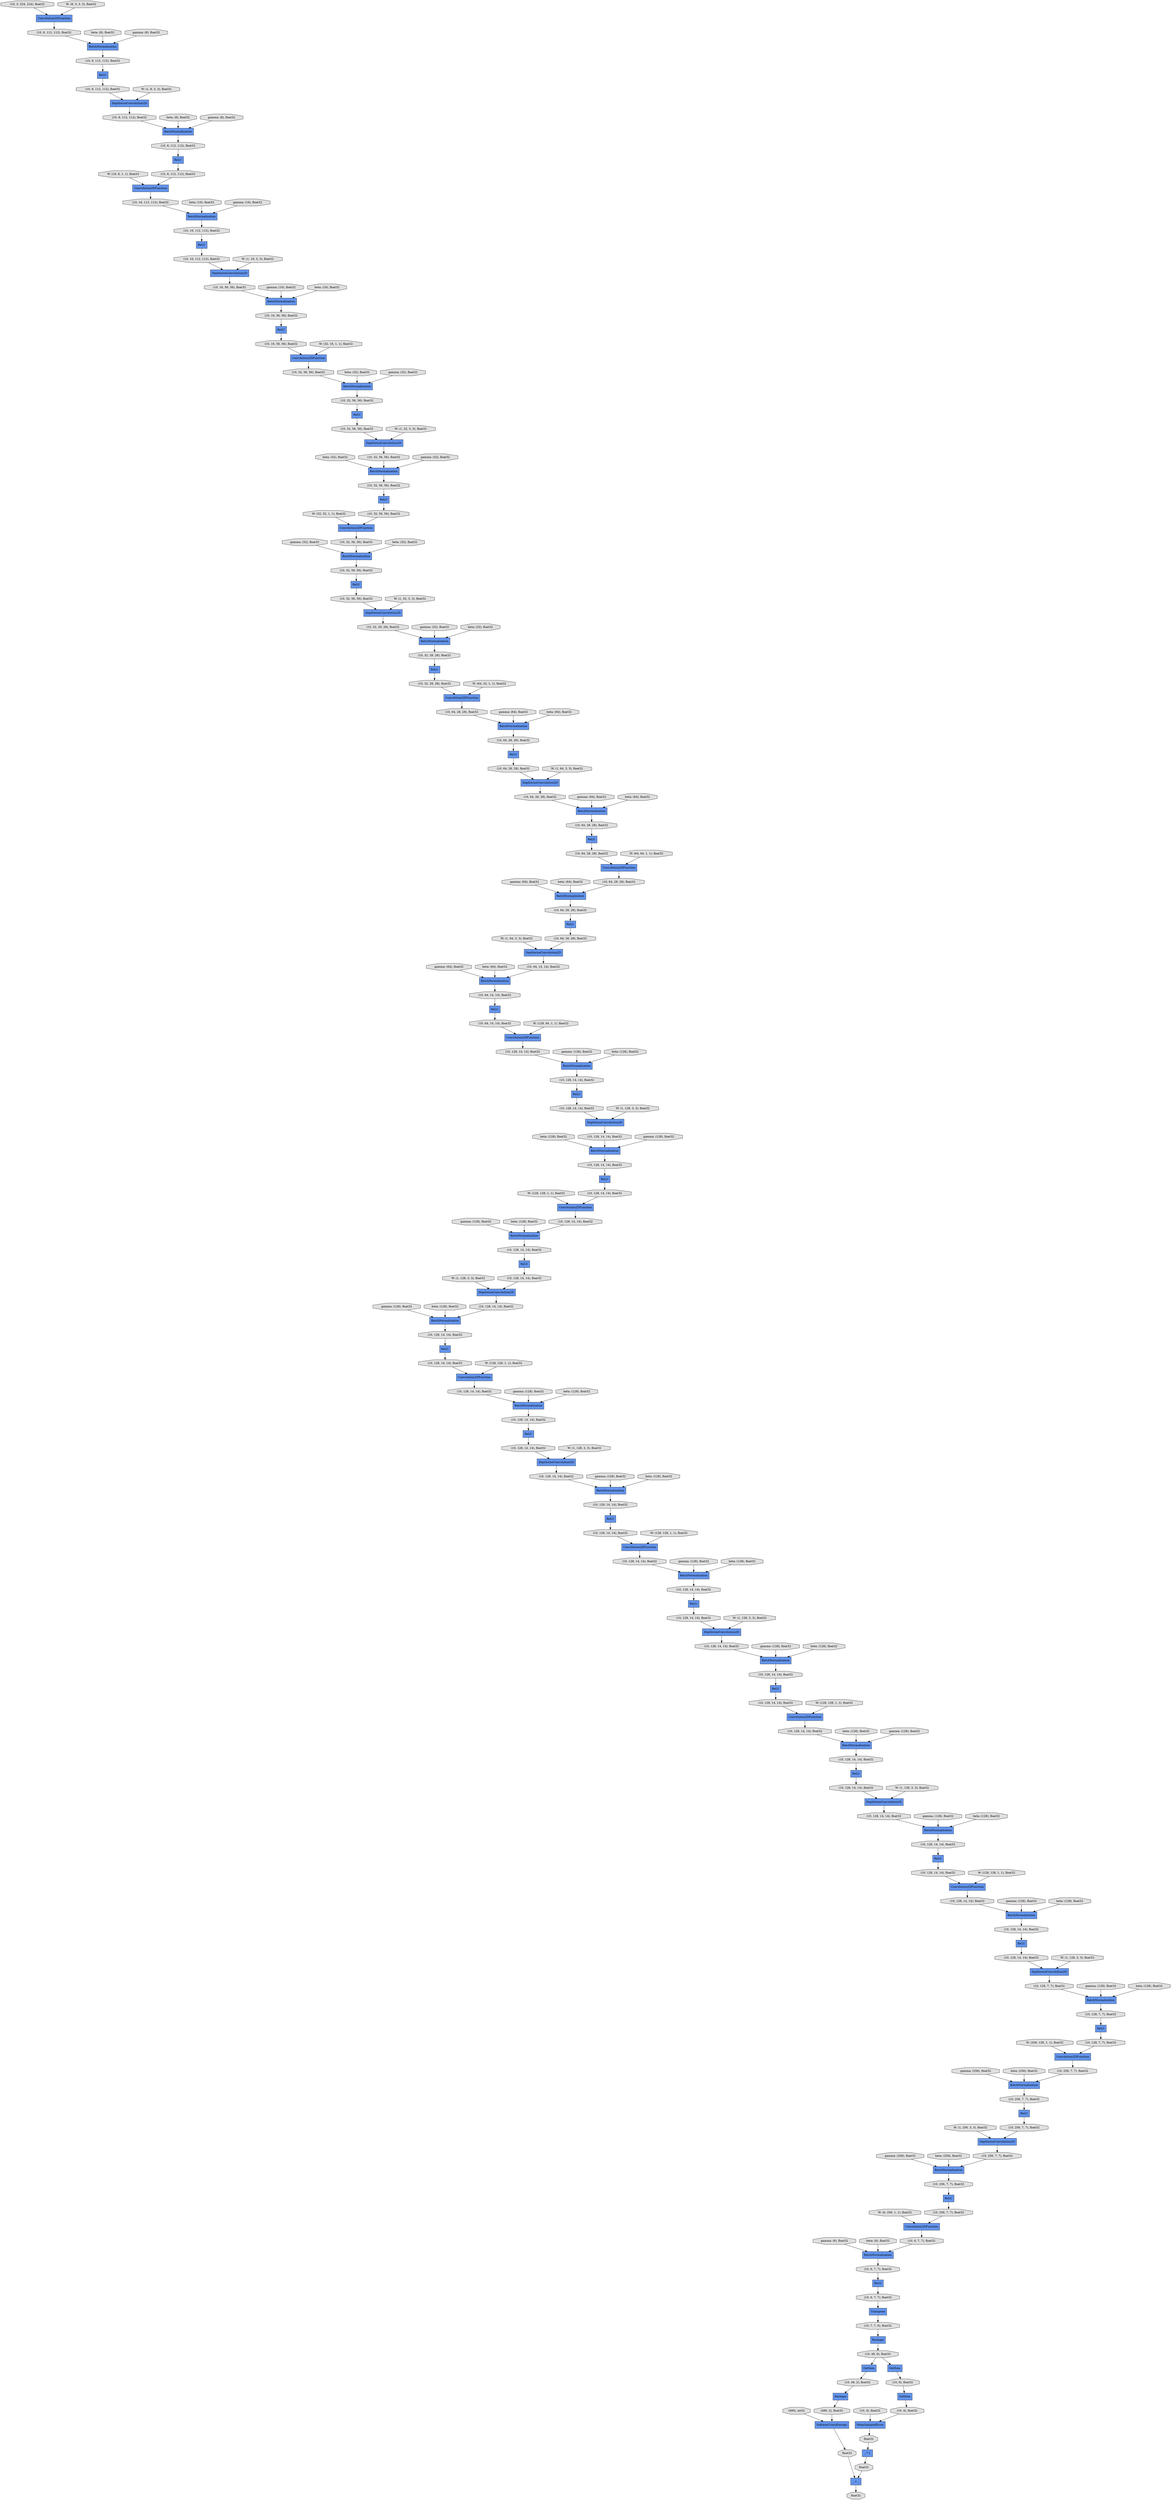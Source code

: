 digraph graphname{rankdir=TB;139786612949120 [style="filled",shape="octagon",label="(10, 128, 7, 7), float32",fillcolor="#E0E0E0"];139786612924544 [style="filled",shape="record",label="DepthwiseConvolution2D",fillcolor="#6495ED"];139786703413376 [style="filled",shape="record",label="DepthwiseConvolution2D",fillcolor="#6495ED"];139786703544504 [style="filled",shape="record",label="DepthwiseConvolution2D",fillcolor="#6495ED"];139786612924656 [style="filled",shape="octagon",label="(10, 128, 14, 14), float32",fillcolor="#E0E0E0"];139786704584944 [style="filled",shape="octagon",label="beta: (128), float32",fillcolor="#E0E0E0"];139786703470832 [style="filled",shape="octagon",label="(10, 16, 56, 56), float32",fillcolor="#E0E0E0"];139786703544616 [style="filled",shape="octagon",label="(10, 128, 14, 14), float32",fillcolor="#E0E0E0"];139786703520040 [style="filled",shape="record",label="DepthwiseConvolution2D",fillcolor="#6495ED"];139786703470888 [style="filled",shape="record",label="Convolution2DFunction",fillcolor="#6495ED"];139786703413488 [style="filled",shape="octagon",label="(10, 8, 112, 112), float32",fillcolor="#E0E0E0"];139786612949344 [style="filled",shape="octagon",label="(10, 256, 7, 7), float32",fillcolor="#E0E0E0"];139786703520152 [style="filled",shape="octagon",label="(10, 64, 14, 14), float32",fillcolor="#E0E0E0"];139786704363928 [style="filled",shape="octagon",label="gamma: (64), float32",fillcolor="#E0E0E0"];139786612949456 [style="filled",shape="octagon",label="(10, 256, 7, 7), float32",fillcolor="#E0E0E0"];139786612924880 [style="filled",shape="octagon",label="(10, 128, 14, 14), float32",fillcolor="#E0E0E0"];139786612949512 [style="filled",shape="record",label="ReLU",fillcolor="#6495ED"];139786703544840 [style="filled",shape="octagon",label="(10, 128, 14, 14), float32",fillcolor="#E0E0E0"];139786704585224 [style="filled",shape="octagon",label="W: (128, 128, 1, 1), float32",fillcolor="#E0E0E0"];139786612949568 [style="filled",shape="record",label="BatchNormalization",fillcolor="#6495ED"];139786612924992 [style="filled",shape="octagon",label="(10, 128, 14, 14), float32",fillcolor="#E0E0E0"];139786703471168 [style="filled",shape="record",label="DepthwiseConvolution2D",fillcolor="#6495ED"];139786612925048 [style="filled",shape="record",label="ReLU",fillcolor="#6495ED"];139786703544952 [style="filled",shape="octagon",label="(10, 128, 14, 14), float32",fillcolor="#E0E0E0"];139786703520376 [style="filled",shape="octagon",label="(10, 128, 14, 14), float32",fillcolor="#E0E0E0"];139786703413880 [style="filled",shape="octagon",label="(10, 8, 112, 112), float32",fillcolor="#E0E0E0"];139786612949680 [style="filled",shape="record",label="BatchNormalization",fillcolor="#6495ED"];139786612925104 [style="filled",shape="record",label="BatchNormalization",fillcolor="#6495ED"];139786703545008 [style="filled",shape="record",label="ReLU",fillcolor="#6495ED"];139786703545064 [style="filled",shape="record",label="BatchNormalization",fillcolor="#6495ED"];139786703520488 [style="filled",shape="octagon",label="(10, 128, 14, 14), float32",fillcolor="#E0E0E0"];139786703471280 [style="filled",shape="octagon",label="(10, 16, 56, 56), float32",fillcolor="#E0E0E0"];139786703520544 [style="filled",shape="record",label="ReLU",fillcolor="#6495ED"];139786704364320 [style="filled",shape="octagon",label="beta: (64), float32",fillcolor="#E0E0E0"];139786703520600 [style="filled",shape="record",label="BatchNormalization",fillcolor="#6495ED"];139786703471504 [style="filled",shape="octagon",label="(10, 32, 56, 56), float32",fillcolor="#E0E0E0"];139786612949960 [style="filled",shape="record",label="Transpose",fillcolor="#6495ED"];139786704585672 [style="filled",shape="octagon",label="gamma: (128), float32",fillcolor="#E0E0E0"];139786703471616 [style="filled",shape="octagon",label="(10, 32, 56, 56), float32",fillcolor="#E0E0E0"];139786612950072 [style="filled",shape="octagon",label="(10, 256, 7, 7), float32",fillcolor="#E0E0E0"];139786703471672 [style="filled",shape="record",label="ReLU",fillcolor="#6495ED"];139786704364656 [style="filled",shape="octagon",label="W: (1, 64, 3, 3), float32",fillcolor="#E0E0E0"];139786703471728 [style="filled",shape="record",label="BatchNormalization",fillcolor="#6495ED"];139786612925608 [style="filled",shape="octagon",label="(10, 128, 14, 14), float32",fillcolor="#E0E0E0"];139786703545568 [style="filled",shape="octagon",label="(10, 128, 14, 14), float32",fillcolor="#E0E0E0"];139785203582176 [style="filled",shape="octagon",label="gamma: (32), float32",fillcolor="#E0E0E0"];139786612950352 [style="filled",shape="octagon",label="(10, 256, 7, 7), float32",fillcolor="#E0E0E0"];139786612925776 [style="filled",shape="record",label="BatchNormalization",fillcolor="#6495ED"];139786704586064 [style="filled",shape="octagon",label="beta: (128), float32",fillcolor="#E0E0E0"];139786612950408 [style="filled",shape="record",label="ReLU",fillcolor="#6495ED"];139786703545736 [style="filled",shape="record",label="BatchNormalization",fillcolor="#6495ED"];139786703521104 [style="filled",shape="octagon",label="(10, 128, 14, 14), float32",fillcolor="#E0E0E0"];139786703521216 [style="filled",shape="record",label="BatchNormalization",fillcolor="#6495ED"];139786612950576 [style="filled",shape="octagon",label="(10, 256, 7, 7), float32",fillcolor="#E0E0E0"];139786612926000 [style="filled",shape="octagon",label="(10, 128, 14, 14), float32",fillcolor="#E0E0E0"];139786704365104 [style="filled",shape="octagon",label="gamma: (64), float32",fillcolor="#E0E0E0"];139786612950632 [style="filled",shape="record",label="Convolution2DFunction",fillcolor="#6495ED"];139786612926056 [style="filled",shape="record",label="ReLU",fillcolor="#6495ED"];139786703545960 [style="filled",shape="octagon",label="(10, 128, 14, 14), float32",fillcolor="#E0E0E0"];139786703472232 [style="filled",shape="octagon",label="(10, 32, 56, 56), float32",fillcolor="#E0E0E0"];139786703546016 [style="filled",shape="record",label="ReLU",fillcolor="#6495ED"];139786704586400 [style="filled",shape="octagon",label="W: (1, 128, 3, 3), float32",fillcolor="#E0E0E0"];139786703521440 [style="filled",shape="octagon",label="(10, 128, 14, 14), float32",fillcolor="#E0E0E0"];139786703521496 [style="filled",shape="record",label="ReLU",fillcolor="#6495ED"];139785203582680 [style="filled",shape="octagon",label="beta: (32), float32",fillcolor="#E0E0E0"];139786703415000 [style="filled",shape="record",label="BatchNormalization",fillcolor="#6495ED"];139786612926224 [style="filled",shape="octagon",label="(10, 128, 14, 14), float32",fillcolor="#E0E0E0"];139786703472400 [style="filled",shape="record",label="BatchNormalization",fillcolor="#6495ED"];139786612926280 [style="filled",shape="record",label="Convolution2DFunction",fillcolor="#6495ED"];139786703546184 [style="filled",shape="octagon",label="(10, 128, 14, 14), float32",fillcolor="#E0E0E0"];139786703546240 [style="filled",shape="record",label="Convolution2DFunction",fillcolor="#6495ED"];139786703521664 [style="filled",shape="octagon",label="(10, 128, 14, 14), float32",fillcolor="#E0E0E0"];139786703521720 [style="filled",shape="record",label="Convolution2DFunction",fillcolor="#6495ED"];139786704365496 [style="filled",shape="octagon",label="beta: (64), float32",fillcolor="#E0E0E0"];139785203582904 [style="filled",shape="octagon",label="W: (32, 32, 1, 1), float32",fillcolor="#E0E0E0"];139786612951024 [style="filled",shape="octagon",label="(10, 256, 7, 7), float32",fillcolor="#E0E0E0"];139786703472624 [style="filled",shape="octagon",label="(10, 32, 56, 56), float32",fillcolor="#E0E0E0"];139786703415280 [style="filled",shape="octagon",label="(10, 8, 112, 112), float32",fillcolor="#E0E0E0"];139786782500904 [style="filled",shape="record",label="GetItem",fillcolor="#6495ED"];139786703472680 [style="filled",shape="record",label="ReLU",fillcolor="#6495ED"];139786703415336 [style="filled",shape="record",label="ReLU",fillcolor="#6495ED"];139786612926560 [style="filled",shape="record",label="DepthwiseConvolution2D",fillcolor="#6495ED"];139786704586848 [style="filled",shape="octagon",label="gamma: (128), float32",fillcolor="#E0E0E0"];139786703546520 [style="filled",shape="record",label="DepthwiseConvolution2D",fillcolor="#6495ED"];139786612951248 [style="filled",shape="octagon",label="(10, 6, 7, 7), float32",fillcolor="#E0E0E0"];139786612926672 [style="filled",shape="octagon",label="(10, 128, 14, 14), float32",fillcolor="#E0E0E0"];139786703522000 [style="filled",shape="record",label="DepthwiseConvolution2D",fillcolor="#6495ED"];139786703546632 [style="filled",shape="octagon",label="(10, 128, 14, 14), float32",fillcolor="#E0E0E0"];139786704365776 [style="filled",shape="octagon",label="W: (128, 64, 1, 1), float32",fillcolor="#E0E0E0"];139786703472904 [style="filled",shape="record",label="Convolution2DFunction",fillcolor="#6495ED"];139786703472848 [style="filled",shape="octagon",label="(10, 32, 56, 56), float32",fillcolor="#E0E0E0"];139786703522112 [style="filled",shape="octagon",label="(10, 128, 14, 14), float32",fillcolor="#E0E0E0"];139786703415560 [style="filled",shape="record",label="Convolution2DFunction",fillcolor="#6495ED"];139786703415504 [style="filled",shape="octagon",label="(10, 8, 112, 112), float32",fillcolor="#E0E0E0"];139786612951416 [style="filled",shape="octagon",label="(10, 6, 7, 7), float32",fillcolor="#E0E0E0"];139786612951472 [style="filled",shape="record",label="ReLU",fillcolor="#6495ED"];139786612926896 [style="filled",shape="octagon",label="(10, 128, 14, 14), float32",fillcolor="#E0E0E0"];139786612951528 [style="filled",shape="record",label="BatchNormalization",fillcolor="#6495ED"];139786703546856 [style="filled",shape="octagon",label="(10, 128, 14, 14), float32",fillcolor="#E0E0E0"];139786704587240 [style="filled",shape="octagon",label="beta: (128), float32",fillcolor="#E0E0E0"];139786612927008 [style="filled",shape="octagon",label="(10, 128, 14, 14), float32",fillcolor="#E0E0E0"];139786703522336 [style="filled",shape="octagon",label="(10, 128, 14, 14), float32",fillcolor="#E0E0E0"];139786703473184 [style="filled",shape="record",label="DepthwiseConvolution2D",fillcolor="#6495ED"];139786612951640 [style="filled",shape="octagon",label="(10, 7, 7, 6), float32",fillcolor="#E0E0E0"];139786612927064 [style="filled",shape="record",label="ReLU",fillcolor="#6495ED"];139786703546968 [style="filled",shape="octagon",label="(10, 128, 14, 14), float32",fillcolor="#E0E0E0"];139786703415840 [style="filled",shape="record",label="DepthwiseConvolution2D",fillcolor="#6495ED"];139786612927120 [style="filled",shape="record",label="BatchNormalization",fillcolor="#6495ED"];139786703547024 [style="filled",shape="record",label="ReLU",fillcolor="#6495ED"];139786703522448 [style="filled",shape="octagon",label="(10, 128, 14, 14), float32",fillcolor="#E0E0E0"];139786703547080 [style="filled",shape="record",label="BatchNormalization",fillcolor="#6495ED"];139786703522504 [style="filled",shape="record",label="ReLU",fillcolor="#6495ED"];139786704366224 [style="filled",shape="octagon",label="gamma: (128), float32",fillcolor="#E0E0E0"];139786703473296 [style="filled",shape="octagon",label="(10, 32, 56, 56), float32",fillcolor="#E0E0E0"];139786612927232 [style="filled",shape="record",label="BatchNormalization",fillcolor="#6495ED"];139786704587520 [style="filled",shape="octagon",label="W: (128, 128, 1, 1), float32",fillcolor="#E0E0E0"];139786703522560 [style="filled",shape="record",label="BatchNormalization",fillcolor="#6495ED"];139786612951920 [style="filled",shape="record",label="Reshape",fillcolor="#6495ED"];139786703473520 [style="filled",shape="octagon",label="(10, 32, 56, 56), float32",fillcolor="#E0E0E0"];139786703416176 [style="filled",shape="octagon",label="(10, 16, 112, 112), float32",fillcolor="#E0E0E0"];139786612952032 [style="filled",shape="octagon",label="(10, 6, 7, 7), float32",fillcolor="#E0E0E0"];139786703473632 [style="filled",shape="octagon",label="(10, 32, 56, 56), float32",fillcolor="#E0E0E0"];139786703416288 [style="filled",shape="octagon",label="(10, 16, 112, 112), float32",fillcolor="#E0E0E0"];139786704366616 [style="filled",shape="octagon",label="beta: (128), float32",fillcolor="#E0E0E0"];139786703473688 [style="filled",shape="record",label="ReLU",fillcolor="#6495ED"];139786703416344 [style="filled",shape="record",label="ReLU",fillcolor="#6495ED"];139786703473744 [style="filled",shape="record",label="BatchNormalization",fillcolor="#6495ED"];139786703416400 [style="filled",shape="record",label="BatchNormalization",fillcolor="#6495ED"];139786612927624 [style="filled",shape="octagon",label="(10, 128, 14, 14), float32",fillcolor="#E0E0E0"];139786703547584 [style="filled",shape="octagon",label="(10, 128, 14, 14), float32",fillcolor="#E0E0E0"];139786704587968 [style="filled",shape="octagon",label="gamma: (128), float32",fillcolor="#E0E0E0"];139786703473856 [style="filled",shape="record",label="BatchNormalization",fillcolor="#6495ED"];139786612952312 [style="filled",shape="octagon",label="(10, 49, 6), float32",fillcolor="#E0E0E0"];139786703523064 [style="filled",shape="octagon",label="(10, 128, 14, 14), float32",fillcolor="#E0E0E0"];139786612952368 [style="filled",shape="record",label="GetItem",fillcolor="#6495ED"];139786703547696 [style="filled",shape="record",label="BatchNormalization",fillcolor="#6495ED"];139786703523176 [style="filled",shape="record",label="BatchNormalization",fillcolor="#6495ED"];139786704366952 [style="filled",shape="octagon",label="W: (1, 128, 3, 3), float32",fillcolor="#E0E0E0"];139786703326568 [style="filled",shape="record",label="BatchNormalization",fillcolor="#6495ED"];139786612952480 [style="filled",shape="record",label="Reshape",fillcolor="#6495ED"];139786612927904 [style="filled",shape="octagon",label="(10, 128, 7, 7), float32",fillcolor="#E0E0E0"];139786612927960 [style="filled",shape="record",label="ReLU",fillcolor="#6495ED"];139786703326680 [style="filled",shape="record",label="Convolution2DFunction",fillcolor="#6495ED"];139786703547920 [style="filled",shape="octagon",label="(10, 128, 14, 14), float32",fillcolor="#E0E0E0"];139786703326736 [style="filled",shape="octagon",label="(10, 3, 224, 224), float32",fillcolor="#E0E0E0"];139786703547976 [style="filled",shape="record",label="ReLU",fillcolor="#6495ED"];139786704588360 [style="filled",shape="octagon",label="beta: (128), float32",fillcolor="#E0E0E0"];139786703523400 [style="filled",shape="octagon",label="(10, 128, 14, 14), float32",fillcolor="#E0E0E0"];139786703474248 [style="filled",shape="octagon",label="(10, 32, 56, 56), float32",fillcolor="#E0E0E0"];139786612952704 [style="filled",shape="octagon",label="(10, 49, 2), float32",fillcolor="#E0E0E0"];139786612928128 [style="filled",shape="octagon",label="(10, 128, 7, 7), float32",fillcolor="#E0E0E0"];139786703523456 [style="filled",shape="record",label="ReLU",fillcolor="#6495ED"];139786612928184 [style="filled",shape="record",label="Convolution2DFunction",fillcolor="#6495ED"];139786703416904 [style="filled",shape="octagon",label="(10, 16, 112, 112), float32",fillcolor="#E0E0E0"];139786703548144 [style="filled",shape="octagon",label="(10, 128, 14, 14), float32",fillcolor="#E0E0E0"];139786703417072 [style="filled",shape="record",label="BatchNormalization",fillcolor="#6495ED"];139786703548200 [style="filled",shape="record",label="Convolution2DFunction",fillcolor="#6495ED"];139786703523624 [style="filled",shape="octagon",label="(10, 128, 14, 14), float32",fillcolor="#E0E0E0"];139786704367400 [style="filled",shape="octagon",label="gamma: (128), float32",fillcolor="#E0E0E0"];139786703327016 [style="filled",shape="record",label="ReLU",fillcolor="#6495ED"];139786612952928 [style="filled",shape="record",label="SoftmaxCrossEntropy",fillcolor="#6495ED"];139786703523680 [style="filled",shape="record",label="Convolution2DFunction",fillcolor="#6495ED"];139786703474528 [style="filled",shape="octagon",label="(10, 32, 28, 28), float32",fillcolor="#E0E0E0"];139786704588696 [style="filled",shape="octagon",label="W: (1, 128, 3, 3), float32",fillcolor="#E0E0E0"];139786703474584 [style="filled",shape="record",label="ReLU",fillcolor="#6495ED"];139786703417240 [style="filled",shape="octagon",label="(10, 16, 56, 56), float32",fillcolor="#E0E0E0"];139786703327072 [style="filled",shape="octagon",label="(10, 8, 112, 112), float32",fillcolor="#E0E0E0"];139786612928464 [style="filled",shape="record",label="DepthwiseConvolution2D",fillcolor="#6495ED"];139786612953040 [style="filled",shape="octagon",label="(490, 2), float32",fillcolor="#E0E0E0"];139786703417296 [style="filled",shape="record",label="ReLU",fillcolor="#6495ED"];139786612977848 [style="filled",shape="octagon",label="(490), int32",fillcolor="#E0E0E0"];139786704097464 [style="filled",shape="octagon",label="beta: (128), float32",fillcolor="#E0E0E0"];139786703491256 [style="filled",shape="octagon",label="(10, 32, 28, 28), float32",fillcolor="#E0E0E0"];139786703491312 [style="filled",shape="record",label="Convolution2DFunction",fillcolor="#6495ED"];139786704400624 [style="filled",shape="octagon",label="beta: (32), float32",fillcolor="#E0E0E0"];139786704114016 [style="filled",shape="octagon",label="gamma: (256), float32",fillcolor="#E0E0E0"];139786704605592 [style="filled",shape="octagon",label="gamma: (128), float32",fillcolor="#E0E0E0"];139786703491536 [style="filled",shape="record",label="DepthwiseConvolution2D",fillcolor="#6495ED"];139786704097800 [style="filled",shape="octagon",label="W: (1, 128, 3, 3), float32",fillcolor="#E0E0E0"];139786703491648 [style="filled",shape="octagon",label="(10, 32, 28, 28), float32",fillcolor="#E0E0E0"];139786704400960 [style="filled",shape="octagon",label="W: (1, 32, 3, 3), float32",fillcolor="#E0E0E0"];139786704712368 [style="filled",shape="octagon",label="W: (1, 8, 3, 3), float32",fillcolor="#E0E0E0"];139786704114408 [style="filled",shape="octagon",label="beta: (256), float32",fillcolor="#E0E0E0"];139786704712424 [style="filled",shape="octagon",label="beta: (8), float32",fillcolor="#E0E0E0"];139786612978464 [style="filled",shape="octagon",label="float32",fillcolor="#E0E0E0"];139786704605984 [style="filled",shape="octagon",label="beta: (128), float32",fillcolor="#E0E0E0"];139786703491872 [style="filled",shape="octagon",label="(10, 64, 28, 28), float32",fillcolor="#E0E0E0"];139786703491984 [style="filled",shape="octagon",label="(10, 64, 28, 28), float32",fillcolor="#E0E0E0"];139786704098248 [style="filled",shape="octagon",label="gamma: (128), float32",fillcolor="#E0E0E0"];139786703492040 [style="filled",shape="record",label="ReLU",fillcolor="#6495ED"];139786703492096 [style="filled",shape="record",label="BatchNormalization",fillcolor="#6495ED"];139786704401408 [style="filled",shape="octagon",label="gamma: (32), float32",fillcolor="#E0E0E0"];139786704114744 [style="filled",shape="octagon",label="W: (1, 256, 3, 3), float32",fillcolor="#E0E0E0"];139786704606264 [style="filled",shape="octagon",label="W: (128, 128, 1, 1), float32",fillcolor="#E0E0E0"];139786704098640 [style="filled",shape="octagon",label="beta: (128), float32",fillcolor="#E0E0E0"];139786704401800 [style="filled",shape="octagon",label="beta: (32), float32",fillcolor="#E0E0E0"];139786704713152 [style="filled",shape="octagon",label="W: (1, 16, 3, 3), float32",fillcolor="#E0E0E0"];139786704115192 [style="filled",shape="octagon",label="gamma: (256), float32",fillcolor="#E0E0E0"];139786704606712 [style="filled",shape="octagon",label="gamma: (128), float32",fillcolor="#E0E0E0"];139786703492600 [style="filled",shape="octagon",label="(10, 64, 28, 28), float32",fillcolor="#E0E0E0"];139786704098920 [style="filled",shape="octagon",label="W: (128, 128, 1, 1), float32",fillcolor="#E0E0E0"];139786703492712 [style="filled",shape="record",label="BatchNormalization",fillcolor="#6495ED"];139786612979360 [style="filled",shape="record",label="GetItem",fillcolor="#6495ED"];139786704402080 [style="filled",shape="octagon",label="W: (64, 32, 1, 1), float32",fillcolor="#E0E0E0"];139786704713488 [style="filled",shape="octagon",label="W: (16, 8, 1, 1), float32",fillcolor="#E0E0E0"];139786703492936 [style="filled",shape="octagon",label="(10, 64, 28, 28), float32",fillcolor="#E0E0E0"];139786704115584 [style="filled",shape="octagon",label="beta: (256), float32",fillcolor="#E0E0E0"];139786704607104 [style="filled",shape="octagon",label="beta: (128), float32",fillcolor="#E0E0E0"];139786703492992 [style="filled",shape="record",label="ReLU",fillcolor="#6495ED"];139786612979640 [style="filled",shape="octagon",label="(10, 6), float32",fillcolor="#E0E0E0"];139786704697328 [style="filled",shape="octagon",label="beta: (32), float32",fillcolor="#E0E0E0"];139786704099368 [style="filled",shape="octagon",label="gamma: (128), float32",fillcolor="#E0E0E0"];139786703493160 [style="filled",shape="octagon",label="(10, 64, 28, 28), float32",fillcolor="#E0E0E0"];139786703493216 [style="filled",shape="record",label="Convolution2DFunction",fillcolor="#6495ED"];139786704402528 [style="filled",shape="octagon",label="gamma: (64), float32",fillcolor="#E0E0E0"];139786704713824 [style="filled",shape="octagon",label="gamma: (16), float32",fillcolor="#E0E0E0"];139786704115864 [style="filled",shape="octagon",label="W: (6, 256, 1, 1), float32",fillcolor="#E0E0E0"];139786612979920 [style="filled",shape="octagon",label="(10, 4), float32",fillcolor="#E0E0E0"];139786704607440 [style="filled",shape="octagon",label="W: (1, 128, 3, 3), float32",fillcolor="#E0E0E0"];139786704713936 [style="filled",shape="octagon",label="beta: (16), float32",fillcolor="#E0E0E0"];139786612979976 [style="filled",shape="record",label="_ * 1",fillcolor="#6495ED"];139786612980032 [style="filled",shape="octagon",label="(10, 4), float32",fillcolor="#E0E0E0"];139786612980088 [style="filled",shape="record",label="MeanSquaredError",fillcolor="#6495ED"];139786703493496 [style="filled",shape="record",label="DepthwiseConvolution2D",fillcolor="#6495ED"];139786704099760 [style="filled",shape="octagon",label="beta: (128), float32",fillcolor="#E0E0E0"];139786703493608 [style="filled",shape="octagon",label="(10, 64, 28, 28), float32",fillcolor="#E0E0E0"];139786704402920 [style="filled",shape="octagon",label="beta: (64), float32",fillcolor="#E0E0E0"];139786704714272 [style="filled",shape="octagon",label="gamma: (16), float32",fillcolor="#E0E0E0"];139786612980312 [style="filled",shape="octagon",label="float32",fillcolor="#E0E0E0"];139786704116312 [style="filled",shape="octagon",label="gamma: (6), float32",fillcolor="#E0E0E0"];139786704697944 [style="filled",shape="octagon",label="gamma: (32), float32",fillcolor="#E0E0E0"];139786704607888 [style="filled",shape="octagon",label="gamma: (128), float32",fillcolor="#E0E0E0"];139786703493832 [style="filled",shape="octagon",label="(10, 64, 28, 28), float32",fillcolor="#E0E0E0"];139786704100096 [style="filled",shape="octagon",label="W: (1, 128, 3, 3), float32",fillcolor="#E0E0E0"];139786703493944 [style="filled",shape="octagon",label="(10, 64, 28, 28), float32",fillcolor="#E0E0E0"];139786704403256 [style="filled",shape="octagon",label="W: (1, 64, 3, 3), float32",fillcolor="#E0E0E0"];139786056891192 [style="filled",shape="octagon",label="W: (8, 3, 3, 3), float32",fillcolor="#E0E0E0"];139786703494000 [style="filled",shape="record",label="ReLU",fillcolor="#6495ED"];139786612980648 [style="filled",shape="octagon",label="float32",fillcolor="#E0E0E0"];139786703494056 [style="filled",shape="record",label="BatchNormalization",fillcolor="#6495ED"];139786704698280 [style="filled",shape="octagon",label="W: (32, 16, 1, 1), float32",fillcolor="#E0E0E0"];139786612980704 [style="filled",shape="record",label="_ + _",fillcolor="#6495ED"];139786704116704 [style="filled",shape="octagon",label="beta: (6), float32",fillcolor="#E0E0E0"];139786704714720 [style="filled",shape="octagon",label="beta: (8), float32",fillcolor="#E0E0E0"];139786704608280 [style="filled",shape="octagon",label="beta: (128), float32",fillcolor="#E0E0E0"];139786703494168 [style="filled",shape="record",label="BatchNormalization",fillcolor="#6495ED"];139786612980928 [style="filled",shape="octagon",label="float32",fillcolor="#E0E0E0"];139786704100544 [style="filled",shape="octagon",label="gamma: (128), float32",fillcolor="#E0E0E0"];139786704403704 [style="filled",shape="octagon",label="gamma: (64), float32",fillcolor="#E0E0E0"];139786704608560 [style="filled",shape="octagon",label="W: (128, 128, 1, 1), float32",fillcolor="#E0E0E0"];139786704698672 [style="filled",shape="octagon",label="W: (1, 32, 3, 3), float32",fillcolor="#E0E0E0"];139786704715112 [style="filled",shape="octagon",label="gamma: (8), float32",fillcolor="#E0E0E0"];139786703494560 [style="filled",shape="octagon",label="(10, 64, 28, 28), float32",fillcolor="#E0E0E0"];139786703415952 [style="filled",shape="octagon",label="(10, 8, 112, 112), float32",fillcolor="#E0E0E0"];139786704100936 [style="filled",shape="octagon",label="beta: (128), float32",fillcolor="#E0E0E0"];139786704404096 [style="filled",shape="octagon",label="beta: (64), float32",fillcolor="#E0E0E0"];139786704699008 [style="filled",shape="octagon",label="beta: (16), float32",fillcolor="#E0E0E0"];139786703494840 [style="filled",shape="octagon",label="(10, 64, 14, 14), float32",fillcolor="#E0E0E0"];139786704609008 [style="filled",shape="octagon",label="gamma: (128), float32",fillcolor="#E0E0E0"];139786703494896 [style="filled",shape="record",label="ReLU",fillcolor="#6495ED"];139786704699176 [style="filled",shape="octagon",label="gamma: (32), float32",fillcolor="#E0E0E0"];139786704715560 [style="filled",shape="octagon",label="gamma: (8), float32",fillcolor="#E0E0E0"];139786704101216 [style="filled",shape="octagon",label="W: (256, 128, 1, 1), float32",fillcolor="#E0E0E0"];139786703495008 [style="filled",shape="octagon",label="(10, 64, 14, 14), float32",fillcolor="#E0E0E0"];139786703495064 [style="filled",shape="record",label="Convolution2DFunction",fillcolor="#6495ED"];139786704404376 [style="filled",shape="octagon",label="W: (64, 64, 1, 1), float32",fillcolor="#E0E0E0"];139786703544952 -> 139786703545064;139786703472680 -> 139786703473296;139786704585672 -> 139786703522560;139786703415336 -> 139786703415952;139786612952480 -> 139786612953040;139786703546856 -> 139786703547024;139786704699176 -> 139786703472400;139786704363928 -> 139786703494056;139786703473184 -> 139786703474528;139786703491872 -> 139786703492040;139786703473632 -> 139786703473744;139786703471672 -> 139786703472232;139786703416288 -> 139786703416400;139786703521496 -> 139786703522112;139786612951528 -> 139786612951248;139786704714720 -> 139786703415000;139786612952368 -> 139786612952704;139786704100096 -> 139786612926560;139786703545568 -> 139786703544504;139786703544616 -> 139786703523680;139786703492040 -> 139786703492600;139786612926280 -> 139786612927008;139786703546240 -> 139786703546968;139786704584944 -> 139786703521216;139786612979976 -> 139786612980648;139786612949568 -> 139786612949344;139786703523400 -> 139786703523176;139786612927904 -> 139786612927232;139786703472400 -> 139786703472848;139786703326736 -> 139786703326680;139786703521216 -> 139786703521664;139786703493216 -> 139786703493944;139786703546016 -> 139786703546632;139786704404376 -> 139786703493216;139786704588360 -> 139786703545064;139786703522560 -> 139786703522336;139786612928184 -> 139786612949456;139786704403704 -> 139786703492712;139786703495064 -> 139786703520488;139786703545064 -> 139786703544840;139786704115584 -> 139786612949680;139786704400624 -> 139786703473744;139786612949960 -> 139786612951640;139786612980704 -> 139786612980928;139786704115192 -> 139786612949680;139786612979920 -> 139786612980088;139786612926224 -> 139786612926056;139786612925608 -> 139786612924544;139786612927008 -> 139786612927120;139786703546520 -> 139786703547920;139786703415000 -> 139786703415504;139786704698672 -> 139786703471168;139786704402080 -> 139786703491312;139786703473296 -> 139786703472904;139786703470832 -> 139786703417296;139786703415952 -> 139786703415560;139786703492936 -> 139786703492712;139786703494000 -> 139786703494560;139786704100544 -> 139786612927232;139786704586848 -> 139786703523176;139786703493832 -> 139786703494000;139786704713488 -> 139786703415560;139786612949344 -> 139786612949512;139786703521440 -> 139786703521216;139786704606264 -> 139786703546240;139786704585224 -> 139786703521720;139786704098640 -> 139786612925776;139786704697328 -> 139786703471728;139786703327072 -> 139786703326568;139786704365104 -> 139786703494168;139786703548200 -> 139786612924992;139786612977848 -> 139786612952928;139786612925104 -> 139786612924880;139786704402528 -> 139786703492096;139786703472624 -> 139786703472400;139785203582680 -> 139786703472400;139786612980648 -> 139786612980704;139786703547080 -> 139786703546856;139786612926672 -> 139786612926280;139786703471168 -> 139786703472624;139786703521104 -> 139786703520040;139786703417072 -> 139786703470832;139786704366616 -> 139786703520600;139786612951416 -> 139786612951528;139786704588696 -> 139786703544504;139786704715560 -> 139786703326568;139786704097464 -> 139786612925104;139786704587968 -> 139786703545064;139786703494896 -> 139786703520152;139786703474584 -> 139786703491648;139786704605984 -> 139786703545736;139786612949120 -> 139786612928184;139785203582176 -> 139786703473744;139786703472904 -> 139786703473632;139786703415560 -> 139786703416288;139786703473688 -> 139786703474248;139786703471728 -> 139786703471504;139786703416344 -> 139786703416904;139786612950352 -> 139786612949680;139786703520544 -> 139786703521104;139786704099760 -> 139786612927120;139786704115864 -> 139786612950632;139786703546632 -> 139786703546240;139786612950576 -> 139786612950408;139786704403256 -> 139786703491536;139786703494560 -> 139786703493496;139786703495008 -> 139786703494896;139786703413376 -> 139786703415280;139786704587240 -> 139786703523176;139786704098248 -> 139786612925776;139786704364320 -> 139786703494056;139786703522448 -> 139786703522560;139786704608280 -> 139786703547696;139786612928128 -> 139786612927960;139786703417296 -> 139786703471280;139786703415280 -> 139786703415000;139786704114744 -> 139786612928464;139786703471280 -> 139786703470888;139786612951640 -> 139786612951920;139786704607888 -> 139786703547696;139786703547024 -> 139786703547584;139786703544504 -> 139786703545960;139786612980032 -> 139786612980088;139786704365496 -> 139786703494168;139786704402920 -> 139786703492096;139786703522000 -> 139786703523400;139786612927232 -> 139786612928128;139786612979640 -> 139786612979360;139786704586064 -> 139786703522560;139786703417240 -> 139786703417072;139786612927624 -> 139786612926560;139786612949456 -> 139786612949568;139786704097800 -> 139786612924544;139786703520600 -> 139786703520376;139786612952704 -> 139786612952480;139786612927064 -> 139786612927624;139786704099368 -> 139786612927120;139786704365776 -> 139786703495064;139786703493944 -> 139786703494056;139786703474528 -> 139786703473856;139786703326680 -> 139786703327072;139786703491984 -> 139786703492096;139786703473856 -> 139786703491256;139786612926896 -> 139786612927064;139786612952312 -> 139786612952368;139786612926560 -> 139786612927904;139786703522112 -> 139786703521720;139786612924880 -> 139786612925048;139786612952312 -> 139786782500904;139786703491312 -> 139786703491984;139786704366224 -> 139786703520600;139786612979360 -> 139786612979920;139786704605592 -> 139786703545736;139786704586400 -> 139786703522000;139786703547696 -> 139786703548144;139786704366952 -> 139786703520040;139786612950632 -> 139786612951416;139786703520488 -> 139786703520600;139786704404096 -> 139786703492712;139786703471504 -> 139786703471672;139786704698280 -> 139786703470888;139786704699008 -> 139786703417072;139786703545736 -> 139786703546184;139786612924544 -> 139786612926000;139786704608560 -> 139786703548200;139786703494168 -> 139786703495008;139786703472848 -> 139786703472680;139786703415504 -> 139786703415336;139786703547976 -> 139786612924656;139786704697944 -> 139786703471728;139786704100936 -> 139786612927232;139786704401408 -> 139786703473856;139786704713152 -> 139786703415840;139786703523456 -> 139786703544616;139786612926056 -> 139786612926672;139786703522336 -> 139786703522504;139786704101216 -> 139786612928184;139786703474248 -> 139786703473184;139786703416904 -> 139786703415840;139786612978464 -> 139786612980704;139786703547584 -> 139786703546520;139786703491256 -> 139786703474584;139786704713824 -> 139786703417072;139786703493608 -> 139786703493216;139786703546968 -> 139786703547080;139786612928464 -> 139786612950352;139786703520152 -> 139786703495064;139786703492096 -> 139786703491872;139786703544840 -> 139786703545008;139786703547920 -> 139786703547696;139786704367400 -> 139786703521216;139786703545008 -> 139786703545568;139786704607104 -> 139786703547080;139786703548144 -> 139786703547976;139786703493160 -> 139786703492992;139786704401800 -> 139786703473856;139786703415840 -> 139786703417240;139786704714272 -> 139786703416400;139786704364656 -> 139786703493496;139786704712424 -> 139786703326568;139786612980088 -> 139786612980312;139786612927120 -> 139786612926896;139786703492600 -> 139786703491536;139786612980312 -> 139786612979976;139786056891192 -> 139786703326680;139786704712368 -> 139786703413376;139786703493496 -> 139786703494840;139786703491536 -> 139786703492936;139786703491648 -> 139786703491312;139786703326568 -> 139786703413488;139786703520376 -> 139786703520544;139786703471616 -> 139786703471728;139785203582904 -> 139786703472904;139786703523176 -> 139786703523624;139786612951920 -> 139786612952312;139786612925048 -> 139786612925608;139786704116704 -> 139786612951528;139786612925776 -> 139786612926224;139786704400960 -> 139786703473184;139786703413880 -> 139786703413376;139786612924992 -> 139786612925104;139786612949680 -> 139786612950576;139786704713936 -> 139786703416400;139786612926000 -> 139786612925776;139786704098920 -> 139786612926280;139786704609008 -> 139786612925104;139786612952928 -> 139786612978464;139786704587520 -> 139786703523680;139786703545960 -> 139786703545736;139786703473520 -> 139786703473688;139786703416176 -> 139786703416344;139786703473744 -> 139786703473520;139786703416400 -> 139786703416176;139786704116312 -> 139786612951528;139786703472232 -> 139786703471168;139786612951024 -> 139786612950632;139786703523064 -> 139786703522000;139786703522504 -> 139786703523064;139786703470888 -> 139786703471616;139786704114408 -> 139786612949568;139786704606712 -> 139786703547080;139786703546184 -> 139786703546016;139786703494840 -> 139786703494168;139786703521664 -> 139786703521496;139786612924656 -> 139786703548200;139786612951472 -> 139786612952032;139786612950072 -> 139786612928464;139786703523624 -> 139786703523456;139786703413488 -> 139786703327016;139786703521720 -> 139786703522448;139786782500904 -> 139786612979640;139786703492992 -> 139786703493608;139786704715112 -> 139786703415000;139786612927960 -> 139786612949120;139786612951248 -> 139786612951472;139786612953040 -> 139786612952928;139786612952032 -> 139786612949960;139786704114016 -> 139786612949568;139786703492712 -> 139786703493160;139786703523680 -> 139786703544952;139786703327016 -> 139786703413880;139786704607440 -> 139786703546520;139786612949512 -> 139786612950072;139786703494056 -> 139786703493832;139786612950408 -> 139786612951024;139786703520040 -> 139786703521440;}